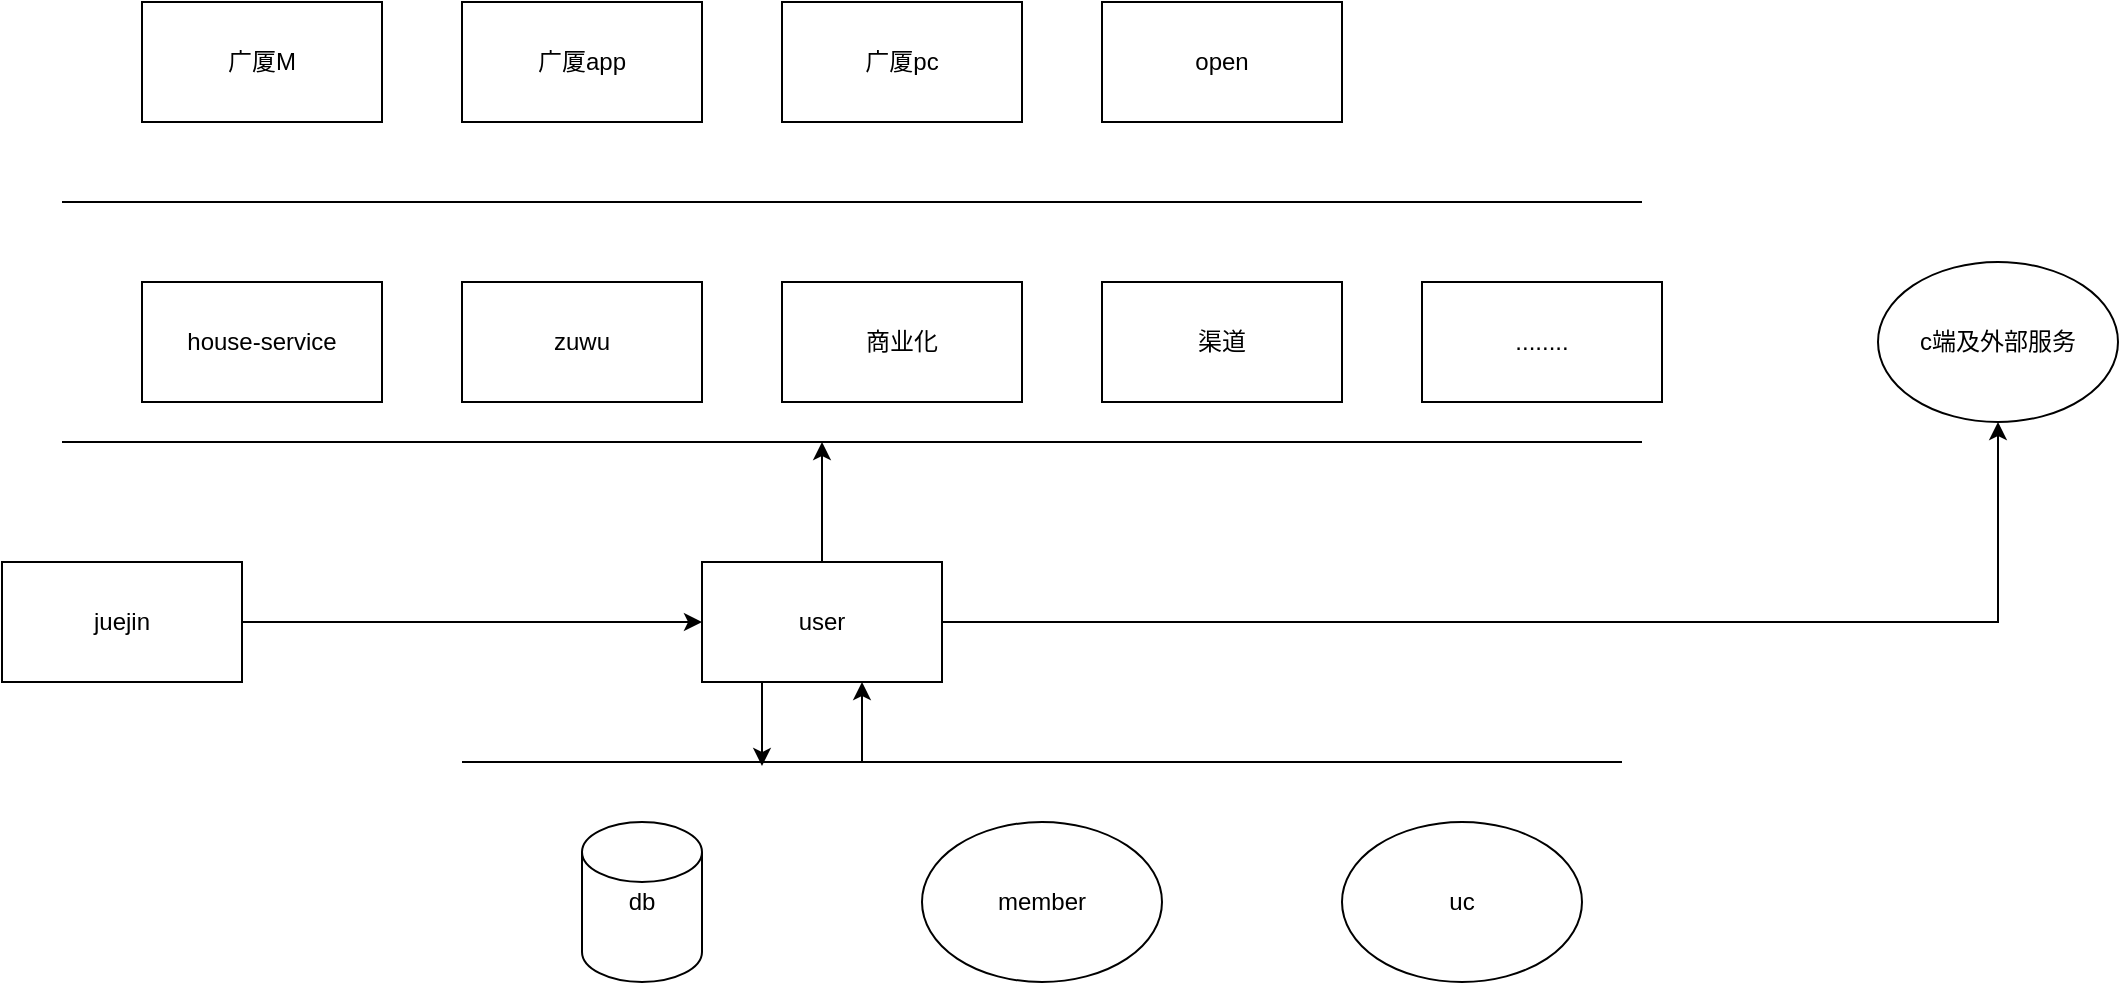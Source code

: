 <mxfile version="13.6.4" type="github"><diagram id="5qFGht33Y6pRNzguvCVl" name="第 1 页"><mxGraphModel dx="1422" dy="794" grid="0" gridSize="10" guides="1" tooltips="1" connect="1" arrows="1" fold="1" page="0" pageScale="1" pageWidth="827" pageHeight="1169" math="0" shadow="0"><root><mxCell id="0"/><mxCell id="1" parent="0"/><mxCell id="6u4YpP7nJv9CEaOWRkdT-20" style="edgeStyle=orthogonalEdgeStyle;rounded=0;orthogonalLoop=1;jettySize=auto;html=1;exitX=0.5;exitY=0;exitDx=0;exitDy=0;" edge="1" parent="1" source="6u4YpP7nJv9CEaOWRkdT-1"><mxGeometry relative="1" as="geometry"><mxPoint x="420" y="280" as="targetPoint"/></mxGeometry></mxCell><mxCell id="6u4YpP7nJv9CEaOWRkdT-31" style="edgeStyle=orthogonalEdgeStyle;rounded=0;orthogonalLoop=1;jettySize=auto;html=1;exitX=1;exitY=0.5;exitDx=0;exitDy=0;entryX=0.5;entryY=1;entryDx=0;entryDy=0;" edge="1" parent="1" source="6u4YpP7nJv9CEaOWRkdT-1" target="6u4YpP7nJv9CEaOWRkdT-29"><mxGeometry relative="1" as="geometry"/></mxCell><mxCell id="6u4YpP7nJv9CEaOWRkdT-33" style="edgeStyle=orthogonalEdgeStyle;rounded=0;orthogonalLoop=1;jettySize=auto;html=1;exitX=0.25;exitY=1;exitDx=0;exitDy=0;" edge="1" parent="1" source="6u4YpP7nJv9CEaOWRkdT-1"><mxGeometry relative="1" as="geometry"><mxPoint x="390" y="442" as="targetPoint"/></mxGeometry></mxCell><mxCell id="6u4YpP7nJv9CEaOWRkdT-1" value="user" style="rounded=0;whiteSpace=wrap;html=1;" vertex="1" parent="1"><mxGeometry x="360" y="340" width="120" height="60" as="geometry"/></mxCell><mxCell id="6u4YpP7nJv9CEaOWRkdT-8" style="edgeStyle=orthogonalEdgeStyle;rounded=0;orthogonalLoop=1;jettySize=auto;html=1;exitX=1;exitY=0.5;exitDx=0;exitDy=0;entryX=0;entryY=0.5;entryDx=0;entryDy=0;" edge="1" parent="1" source="6u4YpP7nJv9CEaOWRkdT-2" target="6u4YpP7nJv9CEaOWRkdT-1"><mxGeometry relative="1" as="geometry"/></mxCell><mxCell id="6u4YpP7nJv9CEaOWRkdT-2" value="juejin" style="rounded=0;whiteSpace=wrap;html=1;" vertex="1" parent="1"><mxGeometry x="10" y="340" width="120" height="60" as="geometry"/></mxCell><mxCell id="6u4YpP7nJv9CEaOWRkdT-3" value="house-service" style="rounded=0;whiteSpace=wrap;html=1;" vertex="1" parent="1"><mxGeometry x="80" y="200" width="120" height="60" as="geometry"/></mxCell><mxCell id="6u4YpP7nJv9CEaOWRkdT-4" value="广厦M" style="rounded=0;whiteSpace=wrap;html=1;" vertex="1" parent="1"><mxGeometry x="80" y="60" width="120" height="60" as="geometry"/></mxCell><mxCell id="6u4YpP7nJv9CEaOWRkdT-5" value="广厦app" style="rounded=0;whiteSpace=wrap;html=1;" vertex="1" parent="1"><mxGeometry x="240" y="60" width="120" height="60" as="geometry"/></mxCell><mxCell id="6u4YpP7nJv9CEaOWRkdT-6" value="广厦pc" style="rounded=0;whiteSpace=wrap;html=1;" vertex="1" parent="1"><mxGeometry x="400" y="60" width="120" height="60" as="geometry"/></mxCell><mxCell id="6u4YpP7nJv9CEaOWRkdT-12" value="zuwu" style="rounded=0;whiteSpace=wrap;html=1;" vertex="1" parent="1"><mxGeometry x="240" y="200" width="120" height="60" as="geometry"/></mxCell><mxCell id="6u4YpP7nJv9CEaOWRkdT-13" value="商业化" style="rounded=0;whiteSpace=wrap;html=1;" vertex="1" parent="1"><mxGeometry x="400" y="200" width="120" height="60" as="geometry"/></mxCell><mxCell id="6u4YpP7nJv9CEaOWRkdT-14" value="渠道" style="rounded=0;whiteSpace=wrap;html=1;" vertex="1" parent="1"><mxGeometry x="560" y="200" width="120" height="60" as="geometry"/></mxCell><mxCell id="6u4YpP7nJv9CEaOWRkdT-15" value="........" style="rounded=0;whiteSpace=wrap;html=1;" vertex="1" parent="1"><mxGeometry x="720" y="200" width="120" height="60" as="geometry"/></mxCell><mxCell id="6u4YpP7nJv9CEaOWRkdT-16" value="open" style="rounded=0;whiteSpace=wrap;html=1;" vertex="1" parent="1"><mxGeometry x="560" y="60" width="120" height="60" as="geometry"/></mxCell><mxCell id="6u4YpP7nJv9CEaOWRkdT-21" value="" style="endArrow=none;html=1;" edge="1" parent="1"><mxGeometry width="50" height="50" relative="1" as="geometry"><mxPoint x="40" y="280" as="sourcePoint"/><mxPoint x="830" y="280" as="targetPoint"/></mxGeometry></mxCell><mxCell id="6u4YpP7nJv9CEaOWRkdT-22" value="" style="endArrow=none;html=1;" edge="1" parent="1"><mxGeometry width="50" height="50" relative="1" as="geometry"><mxPoint x="40" y="160" as="sourcePoint"/><mxPoint x="830" y="160" as="targetPoint"/></mxGeometry></mxCell><mxCell id="6u4YpP7nJv9CEaOWRkdT-24" value="member" style="ellipse;whiteSpace=wrap;html=1;" vertex="1" parent="1"><mxGeometry x="470" y="470" width="120" height="80" as="geometry"/></mxCell><mxCell id="6u4YpP7nJv9CEaOWRkdT-25" value="uc" style="ellipse;whiteSpace=wrap;html=1;" vertex="1" parent="1"><mxGeometry x="680" y="470" width="120" height="80" as="geometry"/></mxCell><mxCell id="6u4YpP7nJv9CEaOWRkdT-26" value="db" style="shape=cylinder2;whiteSpace=wrap;html=1;boundedLbl=1;backgroundOutline=1;size=15;" vertex="1" parent="1"><mxGeometry x="300" y="470" width="60" height="80" as="geometry"/></mxCell><mxCell id="6u4YpP7nJv9CEaOWRkdT-27" value="" style="endArrow=none;html=1;" edge="1" parent="1"><mxGeometry width="50" height="50" relative="1" as="geometry"><mxPoint x="240" y="440" as="sourcePoint"/><mxPoint x="820" y="440" as="targetPoint"/></mxGeometry></mxCell><mxCell id="6u4YpP7nJv9CEaOWRkdT-28" value="" style="endArrow=classic;html=1;" edge="1" parent="1"><mxGeometry width="50" height="50" relative="1" as="geometry"><mxPoint x="440" y="440" as="sourcePoint"/><mxPoint x="440" y="400" as="targetPoint"/></mxGeometry></mxCell><mxCell id="6u4YpP7nJv9CEaOWRkdT-29" value="c端及外部服务" style="ellipse;whiteSpace=wrap;html=1;" vertex="1" parent="1"><mxGeometry x="948" y="190" width="120" height="80" as="geometry"/></mxCell></root></mxGraphModel></diagram></mxfile>